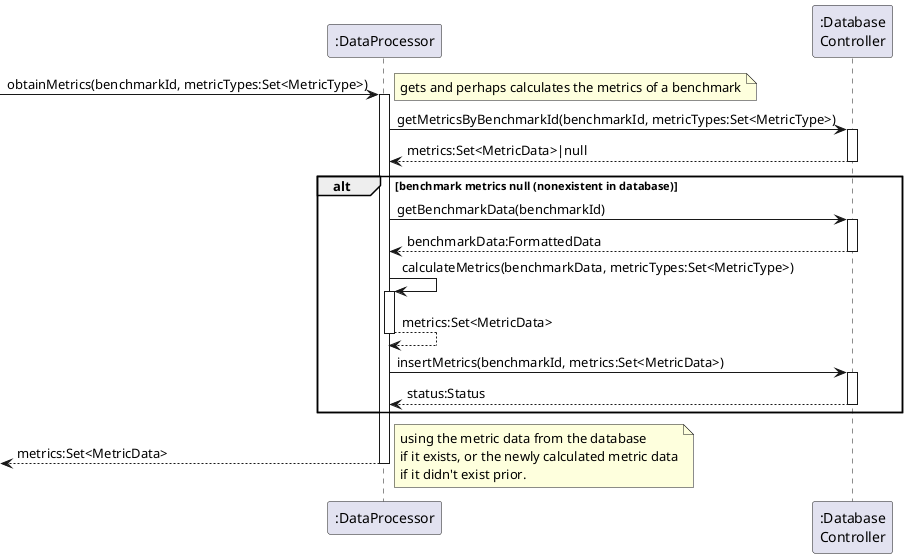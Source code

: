 @startuml FR5 

participant ":DataProcessor" as dp
participant ":Database\nController" as db

[-> dp ++: obtainMetrics(benchmarkId, metricTypes:Set<MetricType>)
note left: gets and perhaps calculates the metrics of a benchmark

dp -> db ++: getMetricsByBenchmarkId(benchmarkId, metricTypes:Set<MetricType>)
return metrics:Set<MetricData>|null

'i am not sure if this will even be necessary as the json
'files seemed to already have some metrics listed.
'if metrics do have to be calculated from scratch, then storage is inevitable.
alt benchmark metrics null (nonexistent in database)
    dp -> db ++: getBenchmarkData(benchmarkId)
    return benchmarkData:FormattedData

    dp -> dp ++: calculateMetrics(benchmarkData, metricTypes:Set<MetricType>)
    return metrics:Set<MetricData>

    dp -> db ++: insertMetrics(benchmarkId, metrics:Set<MetricData>)
    return status:Status
    end

[<-- dp --:metrics:Set<MetricData>
note left: using the metric data from the database\nif it exists, or the newly calculated metric data\nif it didn't exist prior.

@enduml
